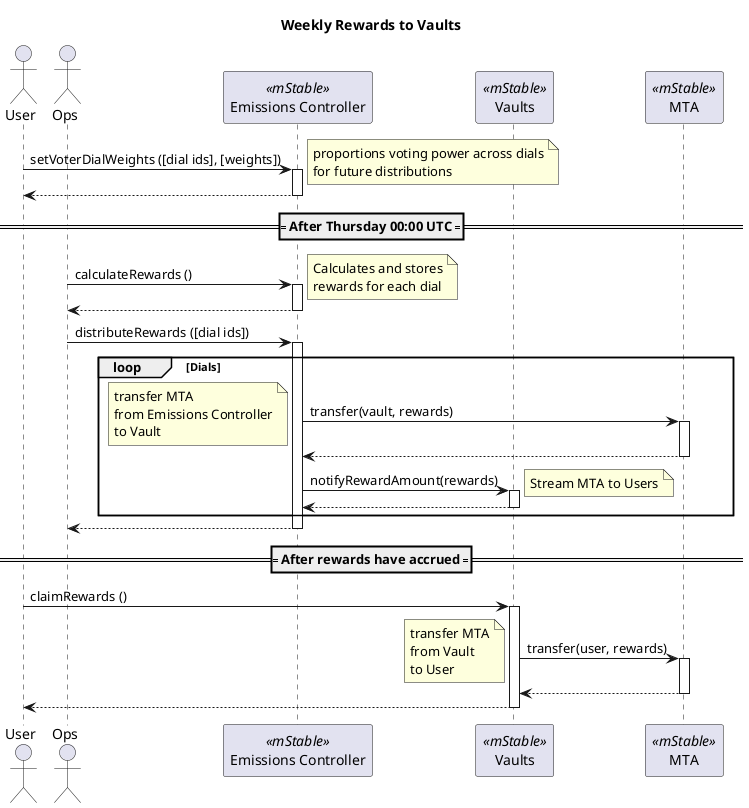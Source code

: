 @startuml

title "Weekly Rewards to Vaults"

actor User as user
actor Ops as ops
participant "Emissions Controller" as ec <<mStable>>
participant "Vaults" as vault <<mStable>>
participant "MTA" as mta <<mStable>>

user -> ec: setVoterDialWeights ([dial ids], [weights])
activate ec
note right: proportions voting power across dials\nfor future distributions
return

==== After Thursday 00:00 UTC ====

ops -> ec : calculateRewards ()
activate ec
note right: Calculates and stores\nrewards for each dial
return

ops -> ec : distributeRewards ([dial ids])
activate ec
loop Dials
ec -> mta: transfer(vault, rewards)
activate mta
note left: transfer MTA\nfrom Emissions Controller\nto Vault
return
ec -> vault: notifyRewardAmount(rewards)
activate vault
note right: Stream MTA to Users
return
end
return

==== After rewards have accrued ====

user -> vault: claimRewards ()
activate vault
vault -> mta: transfer(user, rewards)
activate mta
note left: transfer MTA\nfrom Vault\nto User
return
return

@enduml
